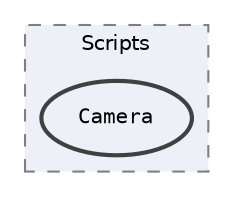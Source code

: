 digraph "Assets/Scripts/Camera"
{
 // INTERACTIVE_SVG=YES
 // LATEX_PDF_SIZE
  bgcolor="transparent";
  edge [fontname=Helvetica,fontsize=10,labelfontname=Helvetica,labelfontsize=10];
  node [fontname=Helvetica,fontsize=10,fontname=Consolas fontsize=10 style=filled height=0.2 width=0.4 margin=0.1];
  compound=true
  subgraph clusterdir_f13b41af88cf68434578284aaf699e39 {
    graph [ bgcolor="#edf0f7", pencolor="grey50", label="Scripts", fontname=Helvetica,fontsize=10 style="filled,dashed", URL="dir_f13b41af88cf68434578284aaf699e39.html",tooltip=""]
  dir_0bf270a3dff40e62f0f506b27c955a6e [label="Camera", fillcolor="#edf0f7", color="grey25", style="filled,bold", URL="dir_0bf270a3dff40e62f0f506b27c955a6e.html",tooltip=""];
  }
}
